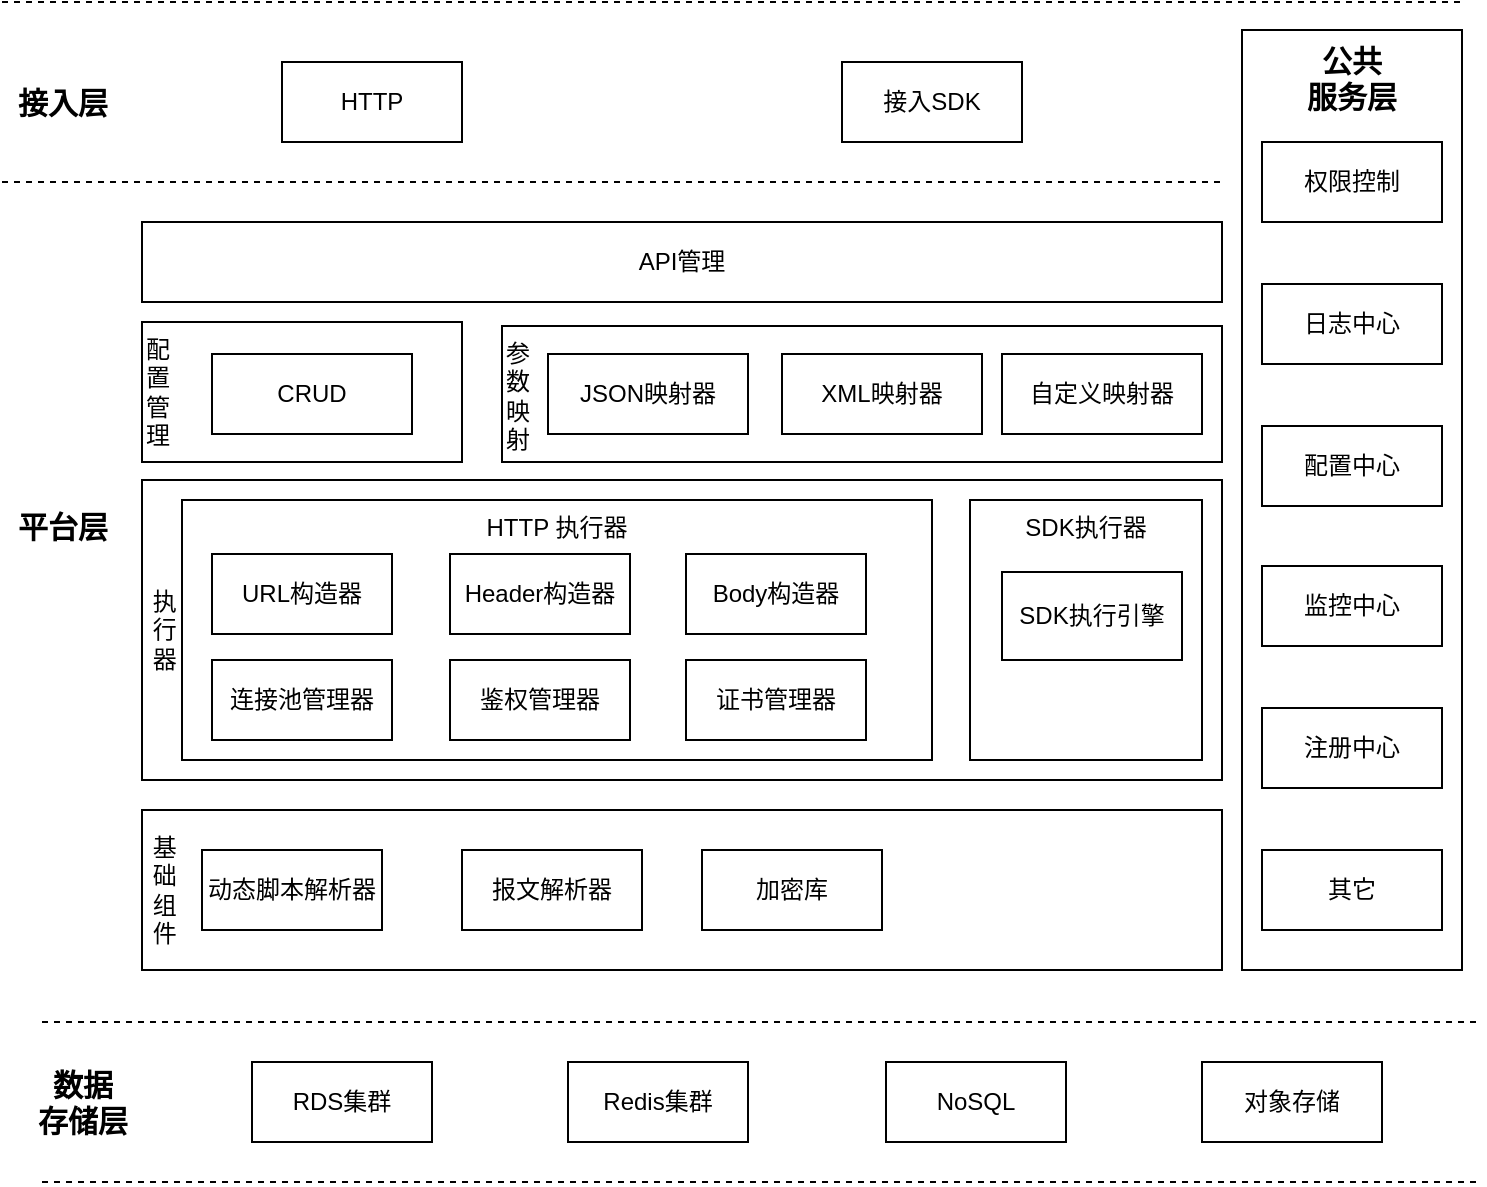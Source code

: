 <mxfile version="14.1.9" type="github" pages="5">
  <diagram id="01MuhHfUqXOSb2d-PzTH" name="Page-1">
    <mxGraphModel dx="1061" dy="556" grid="1" gridSize="10" guides="1" tooltips="1" connect="1" arrows="1" fold="1" page="1" pageScale="1" pageWidth="827" pageHeight="1169" math="0" shadow="0">
      <root>
        <mxCell id="0" />
        <mxCell id="1" parent="0" />
        <mxCell id="m8nuv3cI6PB-_nubAmMM-53" value="&amp;nbsp;执&amp;nbsp;&lt;br&gt;&amp;nbsp;行&lt;br&gt;&amp;nbsp;器" style="rounded=0;whiteSpace=wrap;html=1;fontSize=12;align=left;" vertex="1" parent="1">
          <mxGeometry x="120" y="359" width="540" height="150" as="geometry" />
        </mxCell>
        <mxCell id="m8nuv3cI6PB-_nubAmMM-9" value="HTTP 执行器" style="rounded=0;whiteSpace=wrap;html=1;verticalAlign=top;" vertex="1" parent="1">
          <mxGeometry x="140" y="369" width="375" height="130" as="geometry" />
        </mxCell>
        <mxCell id="m8nuv3cI6PB-_nubAmMM-28" value="" style="endArrow=none;dashed=1;html=1;" edge="1" parent="1">
          <mxGeometry width="50" height="50" relative="1" as="geometry">
            <mxPoint x="70" y="630" as="sourcePoint" />
            <mxPoint x="790" y="630" as="targetPoint" />
          </mxGeometry>
        </mxCell>
        <mxCell id="m8nuv3cI6PB-_nubAmMM-29" value="" style="endArrow=none;dashed=1;html=1;" edge="1" parent="1">
          <mxGeometry width="50" height="50" relative="1" as="geometry">
            <mxPoint x="70" y="710" as="sourcePoint" />
            <mxPoint x="790" y="710" as="targetPoint" />
          </mxGeometry>
        </mxCell>
        <mxCell id="m8nuv3cI6PB-_nubAmMM-30" value="数据&lt;br style=&quot;font-size: 15px;&quot;&gt;存储层" style="text;html=1;align=center;verticalAlign=middle;resizable=0;points=[];autosize=1;fontSize=15;fontStyle=1" vertex="1" parent="1">
          <mxGeometry x="60" y="650" width="60" height="40" as="geometry" />
        </mxCell>
        <mxCell id="m8nuv3cI6PB-_nubAmMM-31" value="平台层" style="text;html=1;align=center;verticalAlign=middle;resizable=0;points=[];autosize=1;fontSize=15;fontStyle=1" vertex="1" parent="1">
          <mxGeometry x="50" y="372" width="60" height="20" as="geometry" />
        </mxCell>
        <mxCell id="m8nuv3cI6PB-_nubAmMM-32" value="公共&lt;br style=&quot;font-size: 15px;&quot;&gt;服务层" style="rounded=0;whiteSpace=wrap;html=1;fontSize=15;verticalAlign=top;fontStyle=1" vertex="1" parent="1">
          <mxGeometry x="670" y="134" width="110" height="470" as="geometry" />
        </mxCell>
        <mxCell id="m8nuv3cI6PB-_nubAmMM-33" value="权限控制" style="rounded=0;whiteSpace=wrap;html=1;fontSize=12;" vertex="1" parent="1">
          <mxGeometry x="680" y="190" width="90" height="40" as="geometry" />
        </mxCell>
        <mxCell id="m8nuv3cI6PB-_nubAmMM-34" value="日志中心" style="rounded=0;whiteSpace=wrap;html=1;fontSize=12;" vertex="1" parent="1">
          <mxGeometry x="680" y="261" width="90" height="40" as="geometry" />
        </mxCell>
        <mxCell id="m8nuv3cI6PB-_nubAmMM-35" value="配置中心" style="rounded=0;whiteSpace=wrap;html=1;fontSize=12;" vertex="1" parent="1">
          <mxGeometry x="680" y="332" width="90" height="40" as="geometry" />
        </mxCell>
        <mxCell id="m8nuv3cI6PB-_nubAmMM-36" value="监控中心" style="rounded=0;whiteSpace=wrap;html=1;fontSize=12;" vertex="1" parent="1">
          <mxGeometry x="680" y="402" width="90" height="40" as="geometry" />
        </mxCell>
        <mxCell id="m8nuv3cI6PB-_nubAmMM-37" value="注册中心" style="rounded=0;whiteSpace=wrap;html=1;fontSize=12;" vertex="1" parent="1">
          <mxGeometry x="680" y="473" width="90" height="40" as="geometry" />
        </mxCell>
        <mxCell id="m8nuv3cI6PB-_nubAmMM-38" value="其它" style="rounded=0;whiteSpace=wrap;html=1;fontSize=12;" vertex="1" parent="1">
          <mxGeometry x="680" y="544" width="90" height="40" as="geometry" />
        </mxCell>
        <mxCell id="m8nuv3cI6PB-_nubAmMM-40" value="RDS集群" style="rounded=0;whiteSpace=wrap;html=1;fontSize=12;" vertex="1" parent="1">
          <mxGeometry x="175" y="650" width="90" height="40" as="geometry" />
        </mxCell>
        <mxCell id="m8nuv3cI6PB-_nubAmMM-41" value="Redis集群" style="rounded=0;whiteSpace=wrap;html=1;fontSize=12;" vertex="1" parent="1">
          <mxGeometry x="333" y="650" width="90" height="40" as="geometry" />
        </mxCell>
        <mxCell id="m8nuv3cI6PB-_nubAmMM-42" value="NoSQL" style="rounded=0;whiteSpace=wrap;html=1;fontSize=12;" vertex="1" parent="1">
          <mxGeometry x="492" y="650" width="90" height="40" as="geometry" />
        </mxCell>
        <mxCell id="m8nuv3cI6PB-_nubAmMM-43" value="对象存储" style="rounded=0;whiteSpace=wrap;html=1;fontSize=12;" vertex="1" parent="1">
          <mxGeometry x="650" y="650" width="90" height="40" as="geometry" />
        </mxCell>
        <mxCell id="m8nuv3cI6PB-_nubAmMM-44" value="SDK执行器" style="rounded=0;whiteSpace=wrap;html=1;verticalAlign=top;" vertex="1" parent="1">
          <mxGeometry x="534" y="369" width="116" height="130" as="geometry" />
        </mxCell>
        <mxCell id="m8nuv3cI6PB-_nubAmMM-45" value="URL构造器" style="rounded=0;whiteSpace=wrap;html=1;fontSize=12;" vertex="1" parent="1">
          <mxGeometry x="155" y="396" width="90" height="40" as="geometry" />
        </mxCell>
        <mxCell id="m8nuv3cI6PB-_nubAmMM-46" value="Header构造器" style="rounded=0;whiteSpace=wrap;html=1;fontSize=12;" vertex="1" parent="1">
          <mxGeometry x="274" y="396" width="90" height="40" as="geometry" />
        </mxCell>
        <mxCell id="m8nuv3cI6PB-_nubAmMM-47" value="Body构造器" style="rounded=0;whiteSpace=wrap;html=1;fontSize=12;" vertex="1" parent="1">
          <mxGeometry x="392" y="396" width="90" height="40" as="geometry" />
        </mxCell>
        <mxCell id="m8nuv3cI6PB-_nubAmMM-48" value="证书管理器" style="rounded=0;whiteSpace=wrap;html=1;fontSize=12;" vertex="1" parent="1">
          <mxGeometry x="392" y="449" width="90" height="40" as="geometry" />
        </mxCell>
        <mxCell id="m8nuv3cI6PB-_nubAmMM-49" value="连接池管理器" style="rounded=0;whiteSpace=wrap;html=1;fontSize=12;" vertex="1" parent="1">
          <mxGeometry x="155" y="449" width="90" height="40" as="geometry" />
        </mxCell>
        <mxCell id="m8nuv3cI6PB-_nubAmMM-50" value="鉴权管理器" style="rounded=0;whiteSpace=wrap;html=1;fontSize=12;" vertex="1" parent="1">
          <mxGeometry x="274" y="449" width="90" height="40" as="geometry" />
        </mxCell>
        <mxCell id="m8nuv3cI6PB-_nubAmMM-52" value="SDK执行引擎" style="rounded=0;whiteSpace=wrap;html=1;fontSize=12;" vertex="1" parent="1">
          <mxGeometry x="550" y="405" width="90" height="44" as="geometry" />
        </mxCell>
        <mxCell id="m8nuv3cI6PB-_nubAmMM-54" value="" style="endArrow=none;dashed=1;html=1;" edge="1" parent="1">
          <mxGeometry width="50" height="50" relative="1" as="geometry">
            <mxPoint x="50" y="210" as="sourcePoint" />
            <mxPoint x="660" y="210" as="targetPoint" />
          </mxGeometry>
        </mxCell>
        <mxCell id="m8nuv3cI6PB-_nubAmMM-55" value="接入层" style="text;html=1;align=center;verticalAlign=middle;resizable=0;points=[];autosize=1;fontSize=15;fontStyle=1" vertex="1" parent="1">
          <mxGeometry x="50" y="160" width="60" height="20" as="geometry" />
        </mxCell>
        <mxCell id="m8nuv3cI6PB-_nubAmMM-59" value="接入SDK" style="rounded=0;whiteSpace=wrap;html=1;fontSize=12;" vertex="1" parent="1">
          <mxGeometry x="470" y="150" width="90" height="40" as="geometry" />
        </mxCell>
        <mxCell id="m8nuv3cI6PB-_nubAmMM-60" value="HTTP" style="rounded=0;whiteSpace=wrap;html=1;fontSize=12;" vertex="1" parent="1">
          <mxGeometry x="190" y="150" width="90" height="40" as="geometry" />
        </mxCell>
        <mxCell id="m8nuv3cI6PB-_nubAmMM-61" value="&amp;nbsp;基&amp;nbsp;&lt;br&gt;&amp;nbsp;础&lt;br&gt;&amp;nbsp;组&lt;br&gt;&amp;nbsp;件" style="rounded=0;whiteSpace=wrap;html=1;fontSize=12;align=left;" vertex="1" parent="1">
          <mxGeometry x="120" y="524" width="540" height="80" as="geometry" />
        </mxCell>
        <mxCell id="m8nuv3cI6PB-_nubAmMM-62" value="动态脚本解析器" style="rounded=0;whiteSpace=wrap;html=1;fontSize=12;" vertex="1" parent="1">
          <mxGeometry x="150" y="544" width="90" height="40" as="geometry" />
        </mxCell>
        <mxCell id="m8nuv3cI6PB-_nubAmMM-63" value="加密库" style="rounded=0;whiteSpace=wrap;html=1;fontSize=12;" vertex="1" parent="1">
          <mxGeometry x="400" y="544" width="90" height="40" as="geometry" />
        </mxCell>
        <mxCell id="m8nuv3cI6PB-_nubAmMM-64" value="报文解析器" style="rounded=0;whiteSpace=wrap;html=1;fontSize=12;" vertex="1" parent="1">
          <mxGeometry x="280" y="544" width="90" height="40" as="geometry" />
        </mxCell>
        <mxCell id="m8nuv3cI6PB-_nubAmMM-65" value="参&lt;br&gt;数&lt;br&gt;映&lt;br&gt;&lt;div style=&quot;&quot;&gt;&lt;span&gt;射&lt;/span&gt;&lt;/div&gt;" style="rounded=0;whiteSpace=wrap;html=1;fontSize=12;align=left;spacing=2;verticalAlign=top;" vertex="1" parent="1">
          <mxGeometry x="300" y="282" width="360" height="68" as="geometry" />
        </mxCell>
        <mxCell id="m8nuv3cI6PB-_nubAmMM-69" value="JSON映射器" style="rounded=0;whiteSpace=wrap;html=1;" vertex="1" parent="1">
          <mxGeometry x="323" y="296" width="100" height="40" as="geometry" />
        </mxCell>
        <mxCell id="m8nuv3cI6PB-_nubAmMM-70" value="XML映射器" style="rounded=0;whiteSpace=wrap;html=1;" vertex="1" parent="1">
          <mxGeometry x="440" y="296" width="100" height="40" as="geometry" />
        </mxCell>
        <mxCell id="m8nuv3cI6PB-_nubAmMM-71" value="自定义映射器" style="rounded=0;whiteSpace=wrap;html=1;" vertex="1" parent="1">
          <mxGeometry x="550" y="296" width="100" height="40" as="geometry" />
        </mxCell>
        <mxCell id="m8nuv3cI6PB-_nubAmMM-73" value="API管理" style="rounded=0;whiteSpace=wrap;html=1;fontSize=12;align=center;" vertex="1" parent="1">
          <mxGeometry x="120" y="230" width="540" height="40" as="geometry" />
        </mxCell>
        <mxCell id="m8nuv3cI6PB-_nubAmMM-74" value="" style="endArrow=none;dashed=1;html=1;" edge="1" parent="1">
          <mxGeometry width="50" height="50" relative="1" as="geometry">
            <mxPoint x="50" y="120" as="sourcePoint" />
            <mxPoint x="780" y="120" as="targetPoint" />
          </mxGeometry>
        </mxCell>
        <mxCell id="ozKII4uYOQxk8mwsE6jV-1" value="配&lt;br&gt;置&lt;br&gt;管&lt;br&gt;理" style="rounded=0;whiteSpace=wrap;html=1;shadow=0;glass=0;sketch=0;fontSize=12;align=left;" vertex="1" parent="1">
          <mxGeometry x="120" y="280" width="160" height="70" as="geometry" />
        </mxCell>
        <mxCell id="ozKII4uYOQxk8mwsE6jV-2" value="CRUD" style="rounded=0;whiteSpace=wrap;html=1;" vertex="1" parent="1">
          <mxGeometry x="155" y="296" width="100" height="40" as="geometry" />
        </mxCell>
        <mxCell id="ozKII4uYOQxk8mwsE6jV-6" value="证书管理器" style="rounded=0;whiteSpace=wrap;html=1;fontSize=12;" vertex="1" parent="1">
          <mxGeometry x="392" y="449" width="90" height="40" as="geometry" />
        </mxCell>
      </root>
    </mxGraphModel>
  </diagram>
  <diagram id="HwjpS38oP84FbxibA2tY" name="Page-2">
    <mxGraphModel dx="1061" dy="556" grid="1" gridSize="10" guides="1" tooltips="1" connect="1" arrows="1" fold="1" page="1" pageScale="1" pageWidth="827" pageHeight="1169" math="0" shadow="0">
      <root>
        <mxCell id="pM1KduhJQG1lkhNeRICE-0" />
        <mxCell id="pM1KduhJQG1lkhNeRICE-1" parent="pM1KduhJQG1lkhNeRICE-0" />
        <mxCell id="pM1KduhJQG1lkhNeRICE-5" style="edgeStyle=orthogonalEdgeStyle;rounded=0;orthogonalLoop=1;jettySize=auto;html=1;exitX=0.5;exitY=1;exitDx=0;exitDy=0;exitPerimeter=0;entryX=0.5;entryY=0;entryDx=0;entryDy=0;fontSize=12;" edge="1" parent="pM1KduhJQG1lkhNeRICE-1" source="pM1KduhJQG1lkhNeRICE-3" target="pM1KduhJQG1lkhNeRICE-4">
          <mxGeometry relative="1" as="geometry" />
        </mxCell>
        <mxCell id="pM1KduhJQG1lkhNeRICE-3" value="外部系统" style="strokeWidth=2;html=1;shape=mxgraph.flowchart.start_1;whiteSpace=wrap;fontSize=12;align=center;" vertex="1" parent="pM1KduhJQG1lkhNeRICE-1">
          <mxGeometry x="350" y="190" width="100" height="60" as="geometry" />
        </mxCell>
        <mxCell id="pM1KduhJQG1lkhNeRICE-36" style="edgeStyle=orthogonalEdgeStyle;rounded=0;orthogonalLoop=1;jettySize=auto;html=1;exitX=0.5;exitY=1;exitDx=0;exitDy=0;entryX=0.5;entryY=0;entryDx=0;entryDy=0;fontSize=12;" edge="1" parent="pM1KduhJQG1lkhNeRICE-1" source="pM1KduhJQG1lkhNeRICE-4" target="pM1KduhJQG1lkhNeRICE-10">
          <mxGeometry relative="1" as="geometry" />
        </mxCell>
        <mxCell id="pM1KduhJQG1lkhNeRICE-4" value="API+参数" style="rounded=0;whiteSpace=wrap;html=1;fontSize=12;align=center;" vertex="1" parent="pM1KduhJQG1lkhNeRICE-1">
          <mxGeometry x="340" y="290" width="120" height="60" as="geometry" />
        </mxCell>
        <mxCell id="pM1KduhJQG1lkhNeRICE-13" value="" style="edgeStyle=orthogonalEdgeStyle;rounded=0;orthogonalLoop=1;jettySize=auto;html=1;fontSize=12;" edge="1" parent="pM1KduhJQG1lkhNeRICE-1" source="pM1KduhJQG1lkhNeRICE-10" target="pM1KduhJQG1lkhNeRICE-12">
          <mxGeometry relative="1" as="geometry" />
        </mxCell>
        <mxCell id="pM1KduhJQG1lkhNeRICE-18" value="" style="edgeStyle=orthogonalEdgeStyle;rounded=0;orthogonalLoop=1;jettySize=auto;html=1;fontSize=12;" edge="1" parent="pM1KduhJQG1lkhNeRICE-1" source="pM1KduhJQG1lkhNeRICE-10" target="pM1KduhJQG1lkhNeRICE-17">
          <mxGeometry relative="1" as="geometry" />
        </mxCell>
        <mxCell id="pM1KduhJQG1lkhNeRICE-20" value="" style="edgeStyle=orthogonalEdgeStyle;rounded=0;orthogonalLoop=1;jettySize=auto;html=1;fontSize=12;" edge="1" parent="pM1KduhJQG1lkhNeRICE-1" source="pM1KduhJQG1lkhNeRICE-10" target="pM1KduhJQG1lkhNeRICE-19">
          <mxGeometry relative="1" as="geometry" />
        </mxCell>
        <mxCell id="pM1KduhJQG1lkhNeRICE-10" value="加载API配置" style="whiteSpace=wrap;html=1;rounded=0;" vertex="1" parent="pM1KduhJQG1lkhNeRICE-1">
          <mxGeometry x="340" y="407" width="120" height="60" as="geometry" />
        </mxCell>
        <mxCell id="pM1KduhJQG1lkhNeRICE-25" style="edgeStyle=orthogonalEdgeStyle;rounded=0;orthogonalLoop=1;jettySize=auto;html=1;exitX=0.5;exitY=1;exitDx=0;exitDy=0;fontSize=12;" edge="1" parent="pM1KduhJQG1lkhNeRICE-1" source="pM1KduhJQG1lkhNeRICE-12">
          <mxGeometry relative="1" as="geometry">
            <mxPoint x="400" y="657" as="targetPoint" />
          </mxGeometry>
        </mxCell>
        <mxCell id="pM1KduhJQG1lkhNeRICE-12" value="加载执行器" style="whiteSpace=wrap;html=1;rounded=0;" vertex="1" parent="pM1KduhJQG1lkhNeRICE-1">
          <mxGeometry x="340" y="507" width="120" height="60" as="geometry" />
        </mxCell>
        <mxCell id="pM1KduhJQG1lkhNeRICE-24" style="edgeStyle=orthogonalEdgeStyle;rounded=0;orthogonalLoop=1;jettySize=auto;html=1;exitX=0.5;exitY=1;exitDx=0;exitDy=0;entryX=0.5;entryY=0;entryDx=0;entryDy=0;fontSize=12;" edge="1" parent="pM1KduhJQG1lkhNeRICE-1" source="pM1KduhJQG1lkhNeRICE-17" target="pM1KduhJQG1lkhNeRICE-22">
          <mxGeometry relative="1" as="geometry" />
        </mxCell>
        <mxCell id="pM1KduhJQG1lkhNeRICE-17" value="加载执行器执行环境" style="whiteSpace=wrap;html=1;rounded=0;" vertex="1" parent="pM1KduhJQG1lkhNeRICE-1">
          <mxGeometry x="180" y="507" width="120" height="60" as="geometry" />
        </mxCell>
        <mxCell id="pM1KduhJQG1lkhNeRICE-26" style="edgeStyle=orthogonalEdgeStyle;rounded=0;orthogonalLoop=1;jettySize=auto;html=1;exitX=0.5;exitY=1;exitDx=0;exitDy=0;fontSize=12;" edge="1" parent="pM1KduhJQG1lkhNeRICE-1" source="pM1KduhJQG1lkhNeRICE-19">
          <mxGeometry relative="1" as="geometry">
            <mxPoint x="400" y="657" as="targetPoint" />
          </mxGeometry>
        </mxCell>
        <mxCell id="pM1KduhJQG1lkhNeRICE-19" value="入参映射为第三方实际参数" style="whiteSpace=wrap;html=1;rounded=0;" vertex="1" parent="pM1KduhJQG1lkhNeRICE-1">
          <mxGeometry x="510" y="507" width="120" height="60" as="geometry" />
        </mxCell>
        <mxCell id="pM1KduhJQG1lkhNeRICE-28" value="" style="edgeStyle=orthogonalEdgeStyle;rounded=0;orthogonalLoop=1;jettySize=auto;html=1;fontSize=12;" edge="1" parent="pM1KduhJQG1lkhNeRICE-1" source="pM1KduhJQG1lkhNeRICE-22" target="pM1KduhJQG1lkhNeRICE-27">
          <mxGeometry relative="1" as="geometry" />
        </mxCell>
        <mxCell id="pM1KduhJQG1lkhNeRICE-30" style="edgeStyle=orthogonalEdgeStyle;rounded=0;orthogonalLoop=1;jettySize=auto;html=1;exitX=0.5;exitY=1;exitDx=0;exitDy=0;entryX=0.5;entryY=0;entryDx=0;entryDy=0;fontSize=12;" edge="1" parent="pM1KduhJQG1lkhNeRICE-1" source="pM1KduhJQG1lkhNeRICE-22" target="pM1KduhJQG1lkhNeRICE-29">
          <mxGeometry relative="1" as="geometry" />
        </mxCell>
        <mxCell id="pM1KduhJQG1lkhNeRICE-22" value="执行请求" style="whiteSpace=wrap;html=1;rounded=0;" vertex="1" parent="pM1KduhJQG1lkhNeRICE-1">
          <mxGeometry x="340" y="657" width="120" height="60" as="geometry" />
        </mxCell>
        <mxCell id="pM1KduhJQG1lkhNeRICE-32" style="edgeStyle=orthogonalEdgeStyle;rounded=0;orthogonalLoop=1;jettySize=auto;html=1;exitX=0.5;exitY=1;exitDx=0;exitDy=0;fontSize=12;" edge="1" parent="pM1KduhJQG1lkhNeRICE-1" source="pM1KduhJQG1lkhNeRICE-27" target="pM1KduhJQG1lkhNeRICE-31">
          <mxGeometry relative="1" as="geometry" />
        </mxCell>
        <mxCell id="pM1KduhJQG1lkhNeRICE-27" value="出参映射" style="whiteSpace=wrap;html=1;rounded=0;" vertex="1" parent="pM1KduhJQG1lkhNeRICE-1">
          <mxGeometry x="240" y="767" width="120" height="60" as="geometry" />
        </mxCell>
        <mxCell id="pM1KduhJQG1lkhNeRICE-33" style="edgeStyle=orthogonalEdgeStyle;rounded=0;orthogonalLoop=1;jettySize=auto;html=1;exitX=0.5;exitY=1;exitDx=0;exitDy=0;fontSize=12;" edge="1" parent="pM1KduhJQG1lkhNeRICE-1" source="pM1KduhJQG1lkhNeRICE-29">
          <mxGeometry relative="1" as="geometry">
            <mxPoint x="400" y="917" as="targetPoint" />
          </mxGeometry>
        </mxCell>
        <mxCell id="pM1KduhJQG1lkhNeRICE-29" value="请求头返回" style="whiteSpace=wrap;html=1;rounded=0;" vertex="1" parent="pM1KduhJQG1lkhNeRICE-1">
          <mxGeometry x="430" y="767" width="120" height="60" as="geometry" />
        </mxCell>
        <mxCell id="pM1KduhJQG1lkhNeRICE-31" value="结束" style="strokeWidth=2;html=1;shape=mxgraph.flowchart.terminator;whiteSpace=wrap;fontSize=12;align=center;" vertex="1" parent="pM1KduhJQG1lkhNeRICE-1">
          <mxGeometry x="350" y="917" width="100" height="60" as="geometry" />
        </mxCell>
      </root>
    </mxGraphModel>
  </diagram>
  <diagram id="GL1Evj18yTcLWGkBdhGn" name="Page-3">
    <mxGraphModel dx="1061" dy="556" grid="1" gridSize="10" guides="1" tooltips="1" connect="1" arrows="1" fold="1" page="1" pageScale="1" pageWidth="827" pageHeight="1169" math="0" shadow="0">
      <root>
        <mxCell id="LItrA1z4bbmvb7LKi7iB-0" />
        <mxCell id="LItrA1z4bbmvb7LKi7iB-1" parent="LItrA1z4bbmvb7LKi7iB-0" />
        <mxCell id="LItrA1z4bbmvb7LKi7iB-2" value="" style="endArrow=none;dashed=1;html=1;fontSize=12;" edge="1" parent="LItrA1z4bbmvb7LKi7iB-1">
          <mxGeometry width="50" height="50" relative="1" as="geometry">
            <mxPoint x="80" y="200" as="sourcePoint" />
            <mxPoint x="690" y="200" as="targetPoint" />
          </mxGeometry>
        </mxCell>
        <mxCell id="LItrA1z4bbmvb7LKi7iB-21" value="RPC" style="edgeStyle=orthogonalEdgeStyle;rounded=0;orthogonalLoop=1;jettySize=auto;html=1;exitX=0.5;exitY=1;exitDx=0;exitDy=0;fontSize=12;" edge="1" parent="LItrA1z4bbmvb7LKi7iB-1" source="LItrA1z4bbmvb7LKi7iB-3" target="LItrA1z4bbmvb7LKi7iB-5">
          <mxGeometry relative="1" as="geometry" />
        </mxCell>
        <mxCell id="LItrA1z4bbmvb7LKi7iB-3" value="外围系统" style="rounded=0;whiteSpace=wrap;html=1;fontSize=12;align=center;" vertex="1" parent="LItrA1z4bbmvb7LKi7iB-1">
          <mxGeometry x="310" y="90" width="120" height="60" as="geometry" />
        </mxCell>
        <mxCell id="LItrA1z4bbmvb7LKi7iB-19" value="" style="edgeStyle=orthogonalEdgeStyle;rounded=0;orthogonalLoop=1;jettySize=auto;html=1;fontSize=12;" edge="1" parent="LItrA1z4bbmvb7LKi7iB-1" source="LItrA1z4bbmvb7LKi7iB-5" target="LItrA1z4bbmvb7LKi7iB-18">
          <mxGeometry relative="1" as="geometry" />
        </mxCell>
        <mxCell id="LItrA1z4bbmvb7LKi7iB-5" value="奇门系统" style="whiteSpace=wrap;html=1;rounded=0;" vertex="1" parent="LItrA1z4bbmvb7LKi7iB-1">
          <mxGeometry x="310" y="230" width="120" height="60" as="geometry" />
        </mxCell>
        <mxCell id="LItrA1z4bbmvb7LKi7iB-9" value="" style="outlineConnect=0;dashed=0;verticalLabelPosition=bottom;verticalAlign=top;align=center;html=1;shape=mxgraph.aws3.mysql_db_instance;fillColor=#2E73B8;gradientColor=none;fontSize=12;" vertex="1" parent="LItrA1z4bbmvb7LKi7iB-1">
          <mxGeometry x="570" y="240" width="60" height="60" as="geometry" />
        </mxCell>
        <mxCell id="LItrA1z4bbmvb7LKi7iB-10" value="" style="outlineConnect=0;dashed=0;verticalLabelPosition=bottom;verticalAlign=top;align=center;html=1;shape=mxgraph.aws3.redis;fillColor=#2E73B8;gradientColor=none;fontSize=12;" vertex="1" parent="LItrA1z4bbmvb7LKi7iB-1">
          <mxGeometry x="570" y="330" width="60" height="60" as="geometry" />
        </mxCell>
        <mxCell id="LItrA1z4bbmvb7LKi7iB-14" value="OSS" style="shadow=0;dashed=0;html=1;strokeColor=none;fillColor=#4495D1;labelPosition=center;verticalLabelPosition=bottom;verticalAlign=top;align=center;outlineConnect=0;shape=mxgraph.veeam.2d.file;fontSize=12;" vertex="1" parent="LItrA1z4bbmvb7LKi7iB-1">
          <mxGeometry x="570" y="410" width="60" height="60" as="geometry" />
        </mxCell>
        <mxCell id="LItrA1z4bbmvb7LKi7iB-18" value="奇门管理平台" style="whiteSpace=wrap;html=1;rounded=0;" vertex="1" parent="LItrA1z4bbmvb7LKi7iB-1">
          <mxGeometry x="310" y="350" width="120" height="60" as="geometry" />
        </mxCell>
      </root>
    </mxGraphModel>
  </diagram>
  <diagram id="lINmoWAgAFzJZySkETCa" name="Page-4">
    <mxGraphModel dx="884" dy="463" grid="1" gridSize="10" guides="1" tooltips="1" connect="1" arrows="1" fold="1" page="1" pageScale="1" pageWidth="827" pageHeight="1169" math="0" shadow="0">
      <root>
        <mxCell id="n-GR30JYTgkMvjTX16FW-0" />
        <mxCell id="n-GR30JYTgkMvjTX16FW-1" parent="n-GR30JYTgkMvjTX16FW-0" />
        <mxCell id="xnUpjPyOTG2QwRTS216Z-0" value="ECS集群" style="outlineConnect=0;dashed=0;verticalLabelPosition=bottom;verticalAlign=top;align=center;html=1;shape=mxgraph.aws3.ecs;fillColor=#F58534;gradientColor=none;fontSize=12;" vertex="1" parent="n-GR30JYTgkMvjTX16FW-1">
          <mxGeometry x="320" y="270" width="72" height="67.5" as="geometry" />
        </mxCell>
        <mxCell id="xnUpjPyOTG2QwRTS216Z-3" value="MYSQL集群" style="outlineConnect=0;dashed=0;verticalLabelPosition=bottom;verticalAlign=top;align=center;html=1;shape=mxgraph.aws3.mysql_db_instance;fillColor=#2E73B8;gradientColor=none;fontSize=12;" vertex="1" parent="n-GR30JYTgkMvjTX16FW-1">
          <mxGeometry x="240" y="410" width="60" height="64.5" as="geometry" />
        </mxCell>
        <mxCell id="xnUpjPyOTG2QwRTS216Z-4" value="REDIS集群" style="outlineConnect=0;dashed=0;verticalLabelPosition=bottom;verticalAlign=top;align=center;html=1;shape=mxgraph.aws3.redis;fillColor=#2E73B8;gradientColor=none;fontSize=12;" vertex="1" parent="n-GR30JYTgkMvjTX16FW-1">
          <mxGeometry x="380" y="411" width="60" height="63" as="geometry" />
        </mxCell>
      </root>
    </mxGraphModel>
  </diagram>
  <diagram id="9y6IP397UQbjec2epPPS" name="Page-5">
    <mxGraphModel dx="1061" dy="556" grid="1" gridSize="10" guides="1" tooltips="1" connect="1" arrows="1" fold="1" page="1" pageScale="1" pageWidth="827" pageHeight="1169" math="0" shadow="0">
      <root>
        <mxCell id="2zc71rLvumFOXxrgPReh-0" />
        <mxCell id="2zc71rLvumFOXxrgPReh-1" parent="2zc71rLvumFOXxrgPReh-0" />
        <mxCell id="2zc71rLvumFOXxrgPReh-43" value="" style="rounded=1;whiteSpace=wrap;html=1;fontSize=12;align=center;glass=0;shadow=0;sketch=0;" vertex="1" parent="2zc71rLvumFOXxrgPReh-1">
          <mxGeometry x="19" y="200" width="590" height="230" as="geometry" />
        </mxCell>
        <mxCell id="2zc71rLvumFOXxrgPReh-31" value="QiMen Core" style="rounded=0;whiteSpace=wrap;html=1;fontSize=12;align=center;verticalAlign=middle;" vertex="1" parent="2zc71rLvumFOXxrgPReh-1">
          <mxGeometry x="39" y="320" width="540" height="40" as="geometry" />
        </mxCell>
        <mxCell id="2zc71rLvumFOXxrgPReh-39" value="OPEN-API(http)" style="rounded=0;whiteSpace=wrap;html=1;fontSize=12;align=center;" vertex="1" parent="2zc71rLvumFOXxrgPReh-1">
          <mxGeometry x="39" y="220" width="540" height="40" as="geometry" />
        </mxCell>
        <mxCell id="2zc71rLvumFOXxrgPReh-41" value="持久化服务" style="rounded=0;whiteSpace=wrap;html=1;fontSize=12;align=center;" vertex="1" parent="2zc71rLvumFOXxrgPReh-1">
          <mxGeometry x="39" y="370" width="540" height="40" as="geometry" />
        </mxCell>
        <mxCell id="2zc71rLvumFOXxrgPReh-42" value="Config Service" style="rounded=0;whiteSpace=wrap;html=1;fontSize=12;align=center;verticalAlign=middle;" vertex="1" parent="2zc71rLvumFOXxrgPReh-1">
          <mxGeometry x="39" y="270" width="251" height="40" as="geometry" />
        </mxCell>
        <mxCell id="2zc71rLvumFOXxrgPReh-46" style="edgeStyle=orthogonalEdgeStyle;rounded=0;orthogonalLoop=1;jettySize=auto;html=1;exitX=0;exitY=0.25;exitDx=0;exitDy=0;entryX=1;entryY=0.5;entryDx=0;entryDy=0;fontSize=12;" edge="1" parent="2zc71rLvumFOXxrgPReh-1" source="2zc71rLvumFOXxrgPReh-44" target="2zc71rLvumFOXxrgPReh-39">
          <mxGeometry relative="1" as="geometry">
            <Array as="points">
              <mxPoint x="639" y="240" />
            </Array>
          </mxGeometry>
        </mxCell>
        <mxCell id="2zc71rLvumFOXxrgPReh-44" value="QiMen Admin Cosole" style="rounded=1;whiteSpace=wrap;html=1;shadow=0;glass=0;sketch=0;fontSize=12;align=center;" vertex="1" parent="2zc71rLvumFOXxrgPReh-1">
          <mxGeometry x="639" y="210" width="170" height="220" as="geometry" />
        </mxCell>
        <mxCell id="2zc71rLvumFOXxrgPReh-48" value="Value Mapping" style="rounded=0;whiteSpace=wrap;html=1;fontSize=12;align=center;verticalAlign=middle;" vertex="1" parent="2zc71rLvumFOXxrgPReh-1">
          <mxGeometry x="299" y="270" width="280" height="40" as="geometry" />
        </mxCell>
      </root>
    </mxGraphModel>
  </diagram>
</mxfile>
